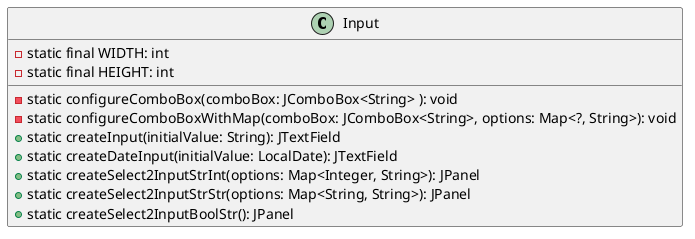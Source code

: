 @startuml

class Input {
    - static final WIDTH: int
    - static final HEIGHT: int
    - static configureComboBox(comboBox: JComboBox<String> ): void
    - static configureComboBoxWithMap(comboBox: JComboBox<String>, options: Map<?, String>): void
    + static createInput(initialValue: String): JTextField
    + static createDateInput(initialValue: LocalDate): JTextField
    + static createSelect2InputStrInt(options: Map<Integer, String>): JPanel
    + static createSelect2InputStrStr(options: Map<String, String>): JPanel
    + static createSelect2InputBoolStr(): JPanel
}


@enduml